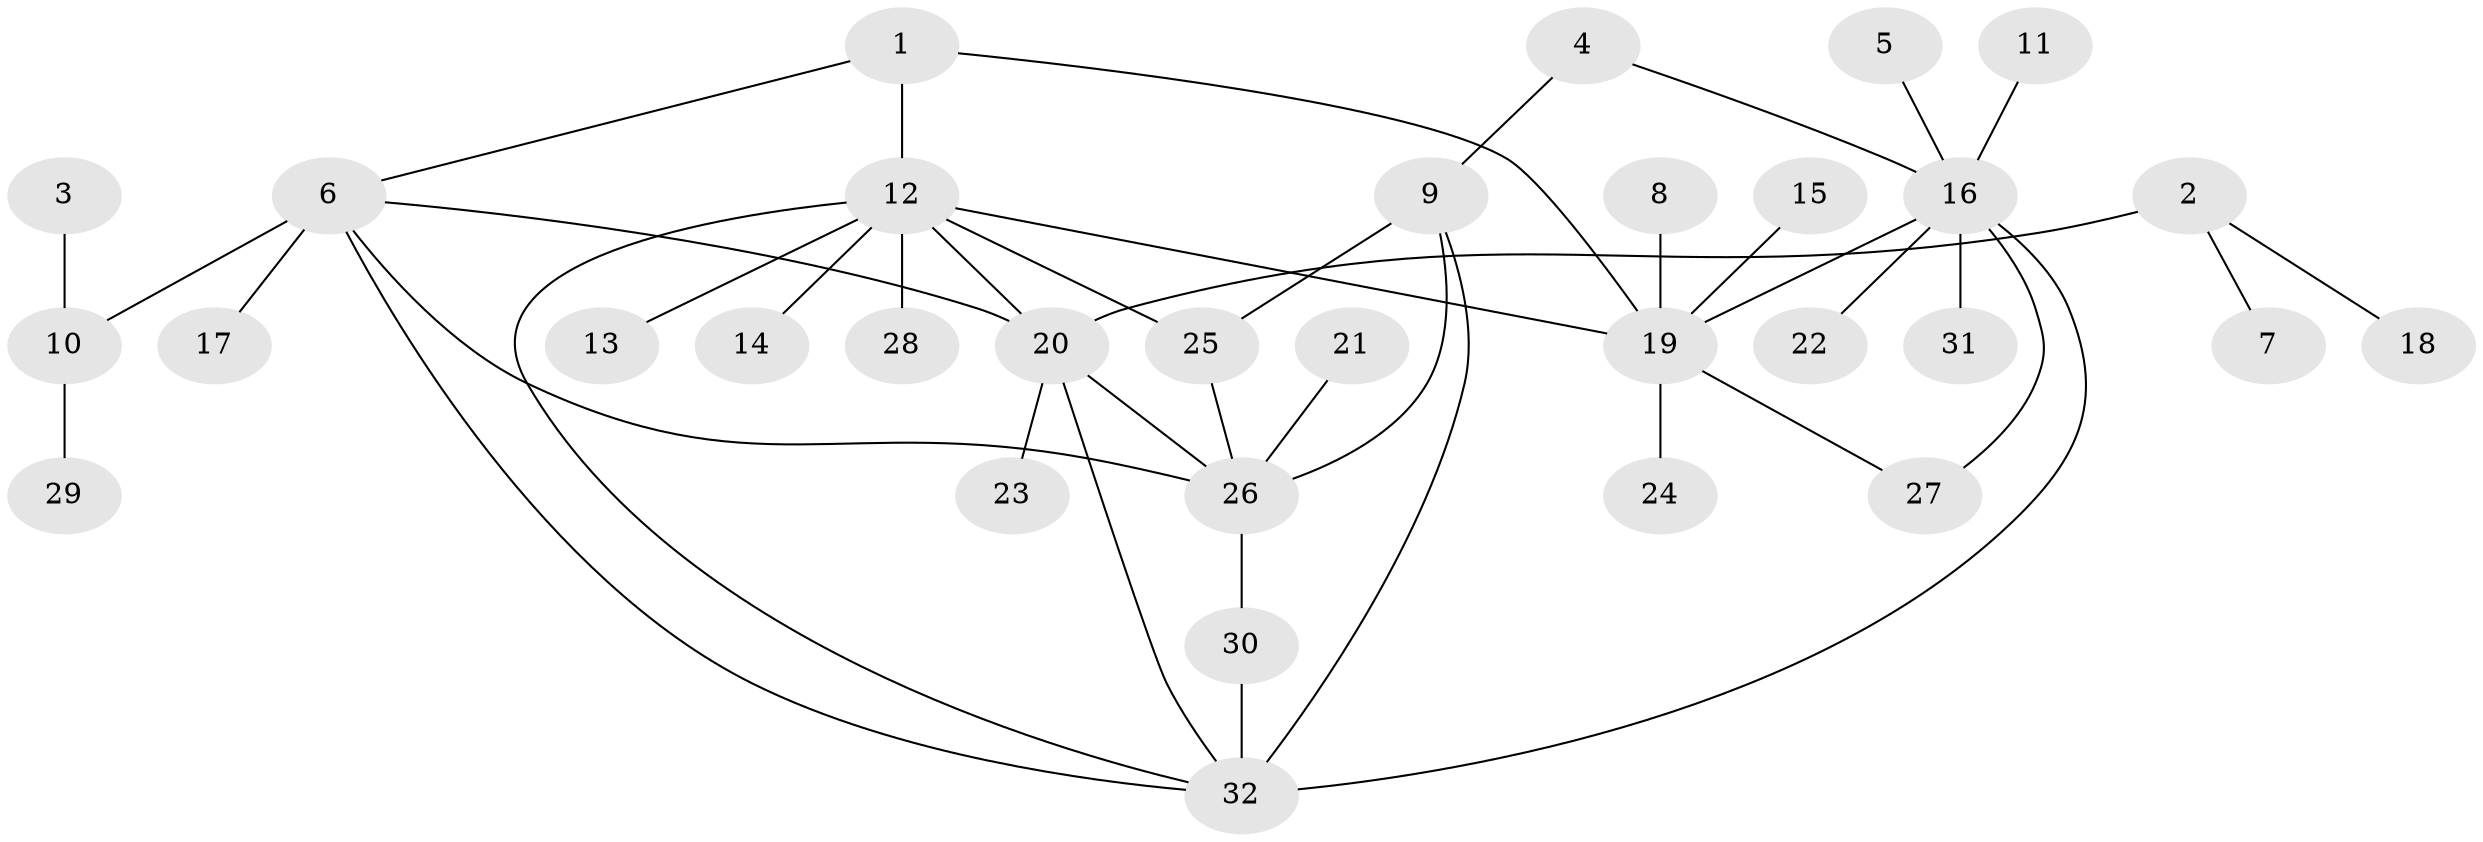 // original degree distribution, {7: 0.01639344262295082, 6: 0.06557377049180328, 3: 0.08196721311475409, 4: 0.04918032786885246, 9: 0.01639344262295082, 10: 0.01639344262295082, 11: 0.01639344262295082, 5: 0.01639344262295082, 8: 0.01639344262295082, 1: 0.6065573770491803, 2: 0.09836065573770492}
// Generated by graph-tools (version 1.1) at 2025/02/03/09/25 03:02:35]
// undirected, 32 vertices, 43 edges
graph export_dot {
graph [start="1"]
  node [color=gray90,style=filled];
  1;
  2;
  3;
  4;
  5;
  6;
  7;
  8;
  9;
  10;
  11;
  12;
  13;
  14;
  15;
  16;
  17;
  18;
  19;
  20;
  21;
  22;
  23;
  24;
  25;
  26;
  27;
  28;
  29;
  30;
  31;
  32;
  1 -- 6 [weight=1.0];
  1 -- 12 [weight=1.0];
  1 -- 19 [weight=1.0];
  2 -- 7 [weight=1.0];
  2 -- 18 [weight=1.0];
  2 -- 20 [weight=2.0];
  3 -- 10 [weight=1.0];
  4 -- 9 [weight=1.0];
  4 -- 16 [weight=1.0];
  5 -- 16 [weight=1.0];
  6 -- 10 [weight=2.0];
  6 -- 17 [weight=1.0];
  6 -- 20 [weight=1.0];
  6 -- 26 [weight=1.0];
  6 -- 32 [weight=1.0];
  8 -- 19 [weight=1.0];
  9 -- 25 [weight=1.0];
  9 -- 26 [weight=1.0];
  9 -- 32 [weight=1.0];
  10 -- 29 [weight=1.0];
  11 -- 16 [weight=1.0];
  12 -- 13 [weight=1.0];
  12 -- 14 [weight=1.0];
  12 -- 19 [weight=1.0];
  12 -- 20 [weight=1.0];
  12 -- 25 [weight=1.0];
  12 -- 28 [weight=1.0];
  12 -- 32 [weight=1.0];
  15 -- 19 [weight=1.0];
  16 -- 19 [weight=1.0];
  16 -- 22 [weight=1.0];
  16 -- 27 [weight=1.0];
  16 -- 31 [weight=1.0];
  16 -- 32 [weight=2.0];
  19 -- 24 [weight=1.0];
  19 -- 27 [weight=1.0];
  20 -- 23 [weight=1.0];
  20 -- 26 [weight=1.0];
  20 -- 32 [weight=1.0];
  21 -- 26 [weight=1.0];
  25 -- 26 [weight=1.0];
  26 -- 30 [weight=1.0];
  30 -- 32 [weight=1.0];
}
